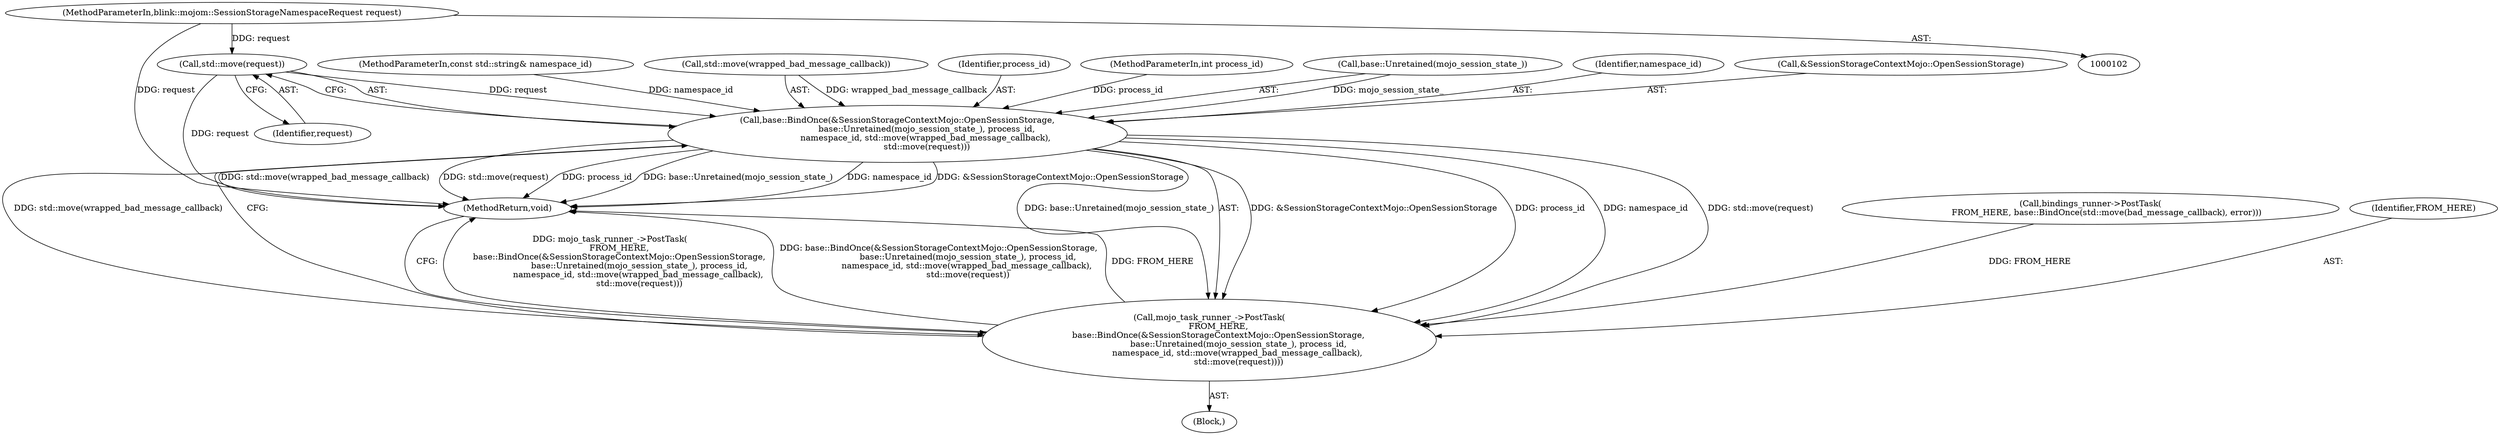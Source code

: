 digraph "0_Chrome_ba169c14aa9cc2efd708a878ae21ff34f3898fe0_0@API" {
"1000130" [label="(Call,std::move(request))"];
"1000106" [label="(MethodParameterIn,blink::mojom::SessionStorageNamespaceRequest request)"];
"1000121" [label="(Call,base::BindOnce(&SessionStorageContextMojo::OpenSessionStorage,\n                      base::Unretained(mojo_session_state_), process_id,\n                     namespace_id, std::move(wrapped_bad_message_callback),\n                      std::move(request)))"];
"1000119" [label="(Call,mojo_task_runner_->PostTask(\n       FROM_HERE,\n       base::BindOnce(&SessionStorageContextMojo::OpenSessionStorage,\n                      base::Unretained(mojo_session_state_), process_id,\n                     namespace_id, std::move(wrapped_bad_message_callback),\n                      std::move(request))))"];
"1000126" [label="(Identifier,process_id)"];
"1000103" [label="(MethodParameterIn,int process_id)"];
"1000124" [label="(Call,base::Unretained(mojo_session_state_))"];
"1000119" [label="(Call,mojo_task_runner_->PostTask(\n       FROM_HERE,\n       base::BindOnce(&SessionStorageContextMojo::OpenSessionStorage,\n                      base::Unretained(mojo_session_state_), process_id,\n                     namespace_id, std::move(wrapped_bad_message_callback),\n                      std::move(request))))"];
"1000113" [label="(Call,bindings_runner->PostTask(\n            FROM_HERE, base::BindOnce(std::move(bad_message_callback), error)))"];
"1000131" [label="(Identifier,request)"];
"1000106" [label="(MethodParameterIn,blink::mojom::SessionStorageNamespaceRequest request)"];
"1000127" [label="(Identifier,namespace_id)"];
"1000120" [label="(Identifier,FROM_HERE)"];
"1000121" [label="(Call,base::BindOnce(&SessionStorageContextMojo::OpenSessionStorage,\n                      base::Unretained(mojo_session_state_), process_id,\n                     namespace_id, std::move(wrapped_bad_message_callback),\n                      std::move(request)))"];
"1000132" [label="(MethodReturn,void)"];
"1000107" [label="(Block,)"];
"1000130" [label="(Call,std::move(request))"];
"1000122" [label="(Call,&SessionStorageContextMojo::OpenSessionStorage)"];
"1000104" [label="(MethodParameterIn,const std::string& namespace_id)"];
"1000128" [label="(Call,std::move(wrapped_bad_message_callback))"];
"1000130" -> "1000121"  [label="AST: "];
"1000130" -> "1000131"  [label="CFG: "];
"1000131" -> "1000130"  [label="AST: "];
"1000121" -> "1000130"  [label="CFG: "];
"1000130" -> "1000132"  [label="DDG: request"];
"1000130" -> "1000121"  [label="DDG: request"];
"1000106" -> "1000130"  [label="DDG: request"];
"1000106" -> "1000102"  [label="AST: "];
"1000106" -> "1000132"  [label="DDG: request"];
"1000121" -> "1000119"  [label="AST: "];
"1000122" -> "1000121"  [label="AST: "];
"1000124" -> "1000121"  [label="AST: "];
"1000126" -> "1000121"  [label="AST: "];
"1000127" -> "1000121"  [label="AST: "];
"1000128" -> "1000121"  [label="AST: "];
"1000119" -> "1000121"  [label="CFG: "];
"1000121" -> "1000132"  [label="DDG: namespace_id"];
"1000121" -> "1000132"  [label="DDG: &SessionStorageContextMojo::OpenSessionStorage"];
"1000121" -> "1000132"  [label="DDG: std::move(wrapped_bad_message_callback)"];
"1000121" -> "1000132"  [label="DDG: std::move(request)"];
"1000121" -> "1000132"  [label="DDG: process_id"];
"1000121" -> "1000132"  [label="DDG: base::Unretained(mojo_session_state_)"];
"1000121" -> "1000119"  [label="DDG: &SessionStorageContextMojo::OpenSessionStorage"];
"1000121" -> "1000119"  [label="DDG: base::Unretained(mojo_session_state_)"];
"1000121" -> "1000119"  [label="DDG: process_id"];
"1000121" -> "1000119"  [label="DDG: namespace_id"];
"1000121" -> "1000119"  [label="DDG: std::move(request)"];
"1000121" -> "1000119"  [label="DDG: std::move(wrapped_bad_message_callback)"];
"1000124" -> "1000121"  [label="DDG: mojo_session_state_"];
"1000103" -> "1000121"  [label="DDG: process_id"];
"1000104" -> "1000121"  [label="DDG: namespace_id"];
"1000128" -> "1000121"  [label="DDG: wrapped_bad_message_callback"];
"1000119" -> "1000107"  [label="AST: "];
"1000120" -> "1000119"  [label="AST: "];
"1000132" -> "1000119"  [label="CFG: "];
"1000119" -> "1000132"  [label="DDG: mojo_task_runner_->PostTask(\n       FROM_HERE,\n       base::BindOnce(&SessionStorageContextMojo::OpenSessionStorage,\n                      base::Unretained(mojo_session_state_), process_id,\n                     namespace_id, std::move(wrapped_bad_message_callback),\n                      std::move(request)))"];
"1000119" -> "1000132"  [label="DDG: base::BindOnce(&SessionStorageContextMojo::OpenSessionStorage,\n                      base::Unretained(mojo_session_state_), process_id,\n                     namespace_id, std::move(wrapped_bad_message_callback),\n                      std::move(request))"];
"1000119" -> "1000132"  [label="DDG: FROM_HERE"];
"1000113" -> "1000119"  [label="DDG: FROM_HERE"];
}
